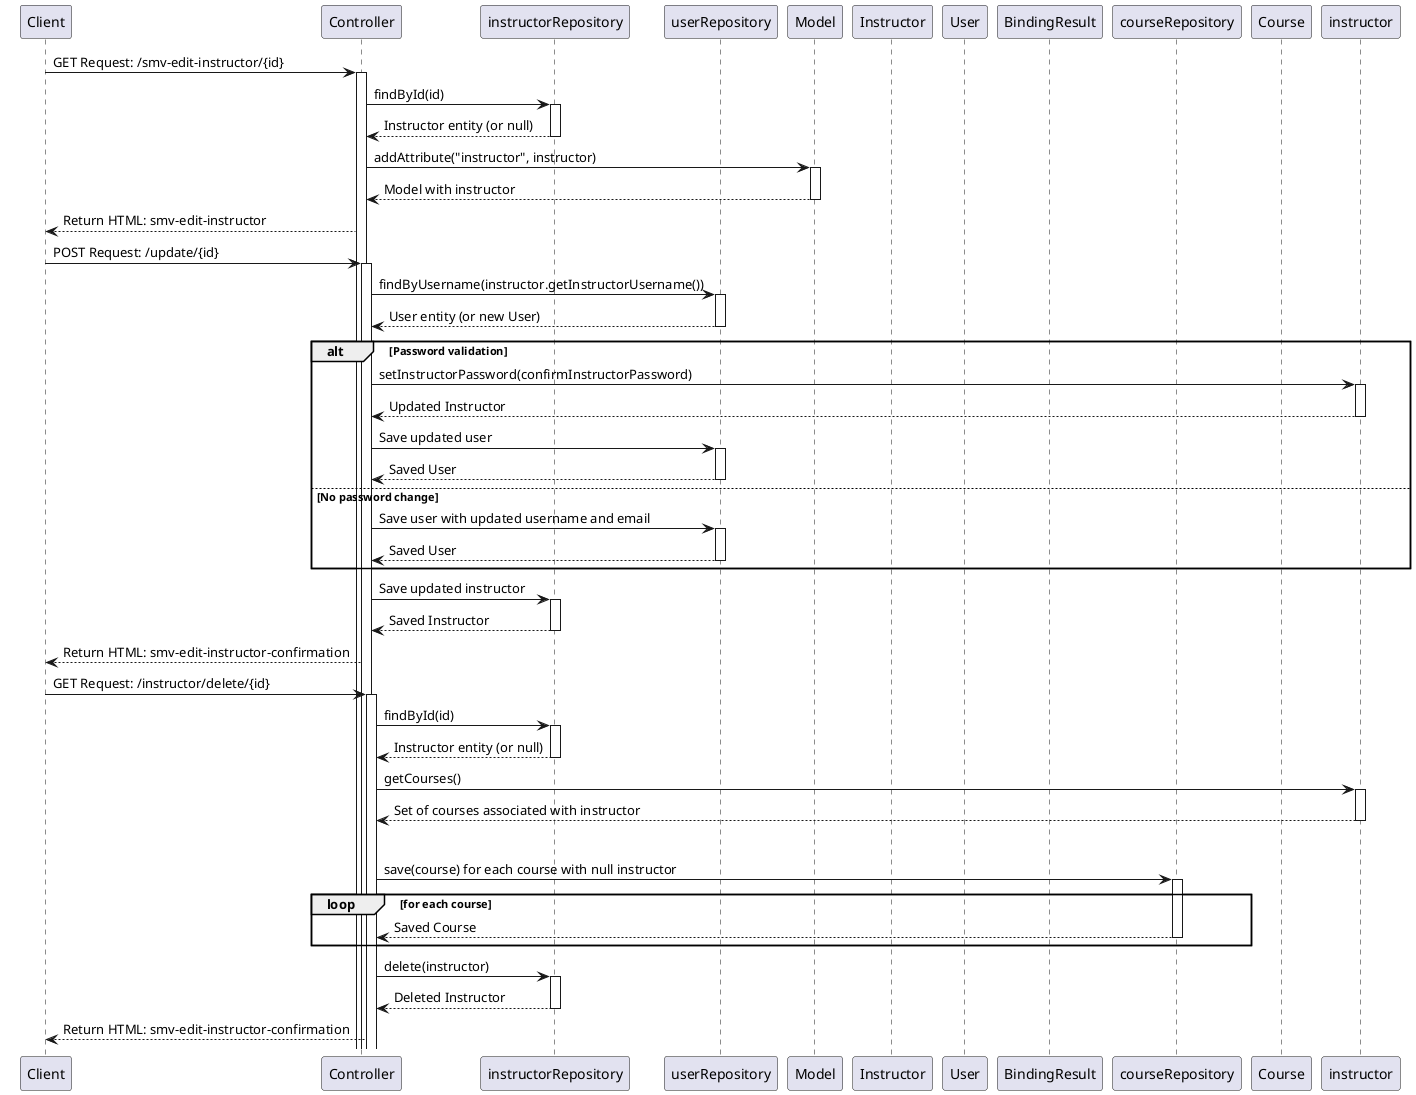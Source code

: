 @startuml
participant Client
participant Controller
participant instructorRepository
participant userRepository
participant Model
participant Instructor
participant User
participant BindingResult
participant courseRepository
participant Course

Client -> Controller: GET Request: /smv-edit-instructor/{id}
activate Controller

Controller -> instructorRepository: findById(id)
activate instructorRepository
instructorRepository --> Controller: Instructor entity (or null)
deactivate instructorRepository

Controller -> Model: addAttribute("instructor", instructor)
activate Model
Model --> Controller: Model with instructor
deactivate Model

Controller --> Client: Return HTML: smv-edit-instructor

Client -> Controller: POST Request: /update/{id}
activate Controller

Controller -> userRepository: findByUsername(instructor.getInstructorUsername())
activate userRepository
userRepository --> Controller: User entity (or new User)
deactivate userRepository

alt Password validation
    Controller -> instructor: setInstructorPassword(confirmInstructorPassword)
    activate instructor
    instructor --> Controller: Updated Instructor
    deactivate instructor

    Controller -> userRepository: Save updated user
    activate userRepository
    userRepository --> Controller: Saved User
    deactivate userRepository
else No password change
    Controller -> userRepository: Save user with updated username and email
    activate userRepository
    userRepository --> Controller: Saved User
    deactivate userRepository
end

Controller -> instructorRepository: Save updated instructor
activate instructorRepository
instructorRepository --> Controller: Saved Instructor
deactivate instructorRepository

Controller --> Client: Return HTML: smv-edit-instructor-confirmation

Client -> Controller: GET Request: /instructor/delete/{id}
activate Controller

Controller -> instructorRepository: findById(id)
activate instructorRepository
instructorRepository --> Controller: Instructor entity (or null)
deactivate instructorRepository

Controller -> instructor: getCourses()
activate instructor
instructor --> Controller: Set of courses associated with instructor
deactivate instructor

alt Courses found
    Controller -> courseRepository: save(course) for each course with null instructor
    loop for each course
        activate courseRepository
        courseRepository --> Controller: Saved Course
        deactivate courseRepository
    end

Controller -> instructorRepository: delete(instructor)
activate instructorRepository
instructorRepository --> Controller: Deleted Instructor
deactivate instructorRepository

Controller --> Client: Return HTML: smv-edit-instructor-confirmation

@enduml
